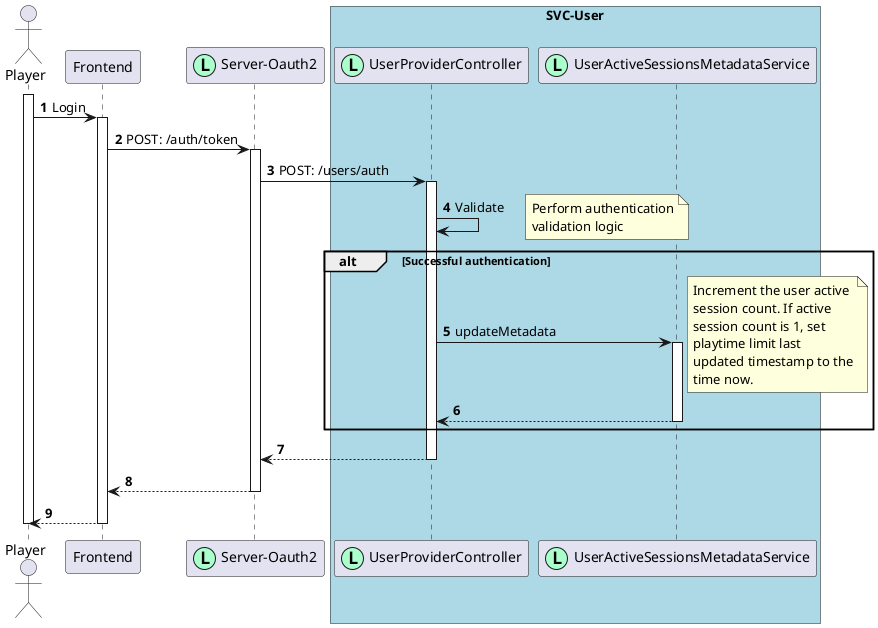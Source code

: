 [plantuml]
----
@startuml
'These definitions can be removed once https://gitlab.com/playsafe/lithium/app-lithium-full/-/merge_requests/5282 is merged,
'and rather include the base template
!define p(name, alias) participant "name" as alias << (L,#AAFFCC) >>
!define q(name, alias) queue "name" as alias << (L,#AAFFCC) >>
!define pn(name, alias) participant "name" as alias << (L,#FFAAAA) >>

autonumber

actor Player as player

participant "Frontend" as fe
p("Server-Oauth2", oauth2)

box "SVC-User" #LightBlue
p("UserProviderController", upc)
p("UserActiveSessionsMetadataService", uasm)
end box

activate player
player -> fe: Login
activate fe
fe -> oauth2: POST: /auth/token
activate oauth2
oauth2 -> upc: POST: /users/auth
activate upc
upc -> upc: Validate
note right
Perform authentication
validation logic
end note
alt Successful authentication
  upc -> uasm: updateMetadata
  activate uasm
  note right
    Increment the user active
    session count. If active
    session count is 1, set
    playtime limit last
    updated timestamp to the
    time now.
  end note
  uasm --> upc
  deactivate uasm
end
upc --> oauth2
deactivate upc
oauth2 --> fe
deactivate oauth2
fe --> player
deactivate fe
deactivate player
@enduml
----
[plantuml]
